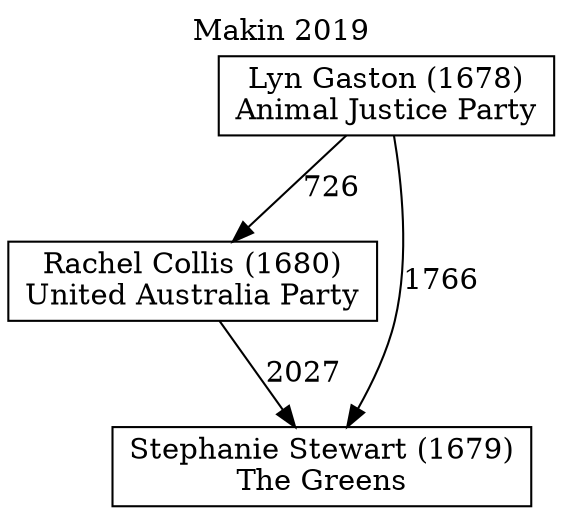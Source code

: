 // House preference flow
digraph "Stephanie Stewart (1679)_Makin_2019" {
	graph [label="Makin 2019" labelloc=t mclimit=10]
	node [shape=box]
	"Lyn Gaston (1678)" [label="Lyn Gaston (1678)
Animal Justice Party"]
	"Rachel Collis (1680)" [label="Rachel Collis (1680)
United Australia Party"]
	"Stephanie Stewart (1679)" [label="Stephanie Stewart (1679)
The Greens"]
	"Lyn Gaston (1678)" -> "Rachel Collis (1680)" [label=726]
	"Lyn Gaston (1678)" -> "Stephanie Stewart (1679)" [label=1766]
	"Rachel Collis (1680)" -> "Stephanie Stewart (1679)" [label=2027]
}
